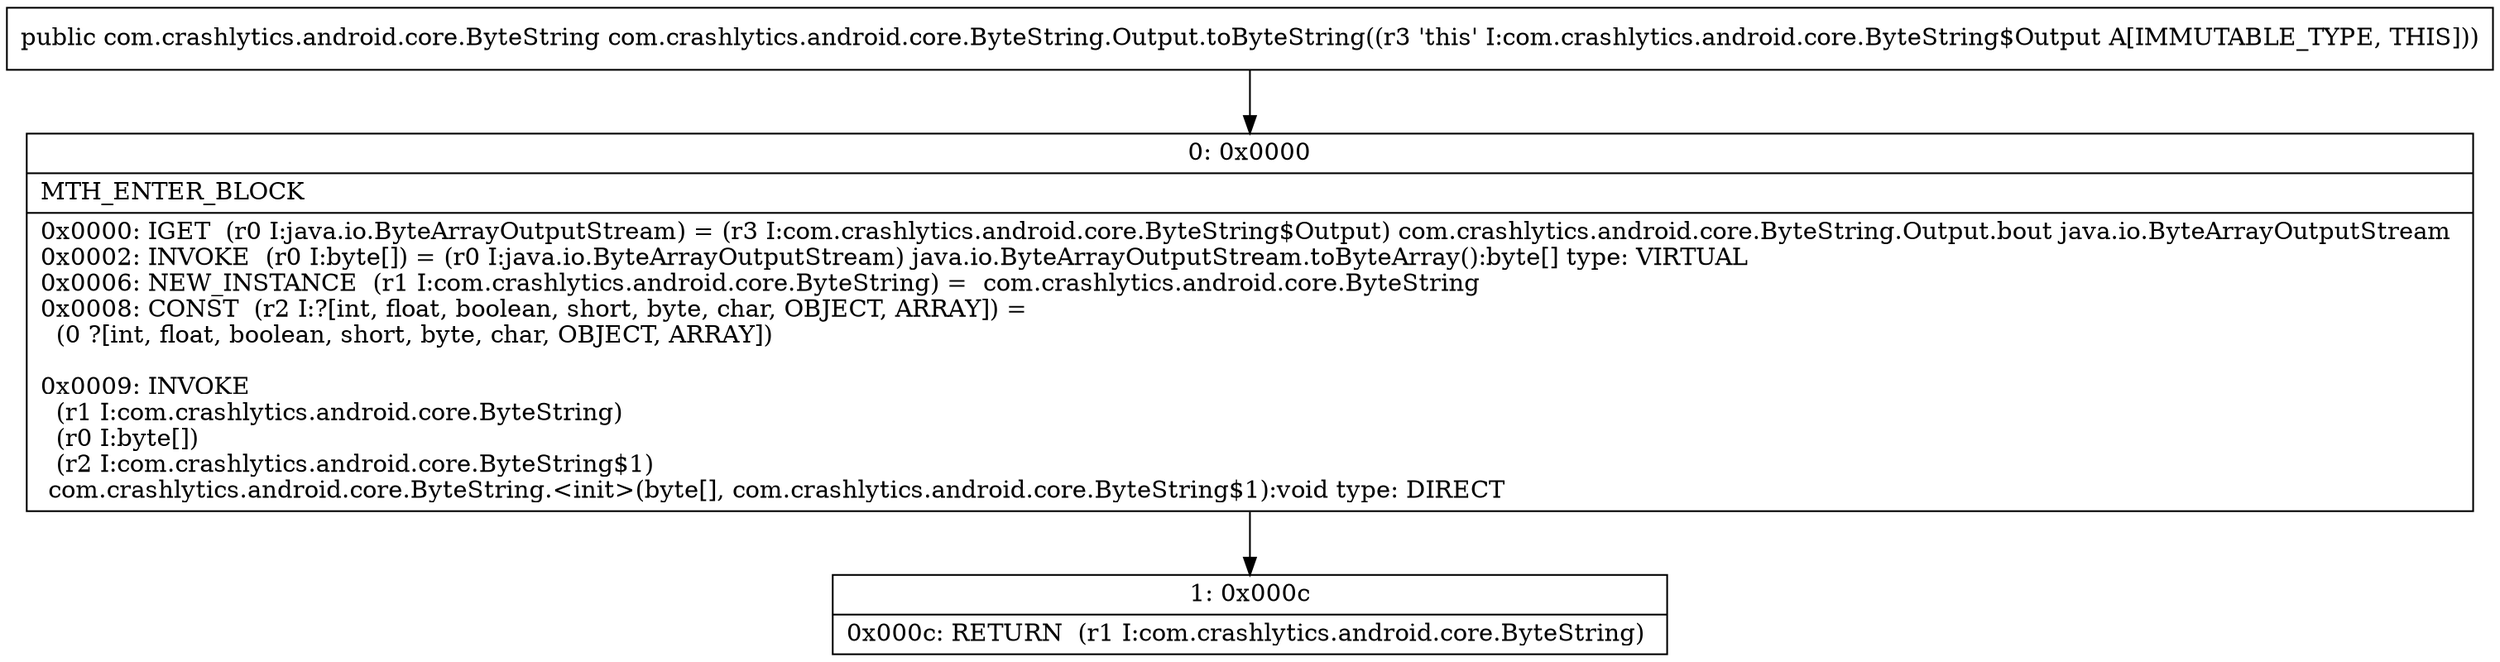 digraph "CFG forcom.crashlytics.android.core.ByteString.Output.toByteString()Lcom\/crashlytics\/android\/core\/ByteString;" {
Node_0 [shape=record,label="{0\:\ 0x0000|MTH_ENTER_BLOCK\l|0x0000: IGET  (r0 I:java.io.ByteArrayOutputStream) = (r3 I:com.crashlytics.android.core.ByteString$Output) com.crashlytics.android.core.ByteString.Output.bout java.io.ByteArrayOutputStream \l0x0002: INVOKE  (r0 I:byte[]) = (r0 I:java.io.ByteArrayOutputStream) java.io.ByteArrayOutputStream.toByteArray():byte[] type: VIRTUAL \l0x0006: NEW_INSTANCE  (r1 I:com.crashlytics.android.core.ByteString) =  com.crashlytics.android.core.ByteString \l0x0008: CONST  (r2 I:?[int, float, boolean, short, byte, char, OBJECT, ARRAY]) = \l  (0 ?[int, float, boolean, short, byte, char, OBJECT, ARRAY])\l \l0x0009: INVOKE  \l  (r1 I:com.crashlytics.android.core.ByteString)\l  (r0 I:byte[])\l  (r2 I:com.crashlytics.android.core.ByteString$1)\l com.crashlytics.android.core.ByteString.\<init\>(byte[], com.crashlytics.android.core.ByteString$1):void type: DIRECT \l}"];
Node_1 [shape=record,label="{1\:\ 0x000c|0x000c: RETURN  (r1 I:com.crashlytics.android.core.ByteString) \l}"];
MethodNode[shape=record,label="{public com.crashlytics.android.core.ByteString com.crashlytics.android.core.ByteString.Output.toByteString((r3 'this' I:com.crashlytics.android.core.ByteString$Output A[IMMUTABLE_TYPE, THIS])) }"];
MethodNode -> Node_0;
Node_0 -> Node_1;
}

